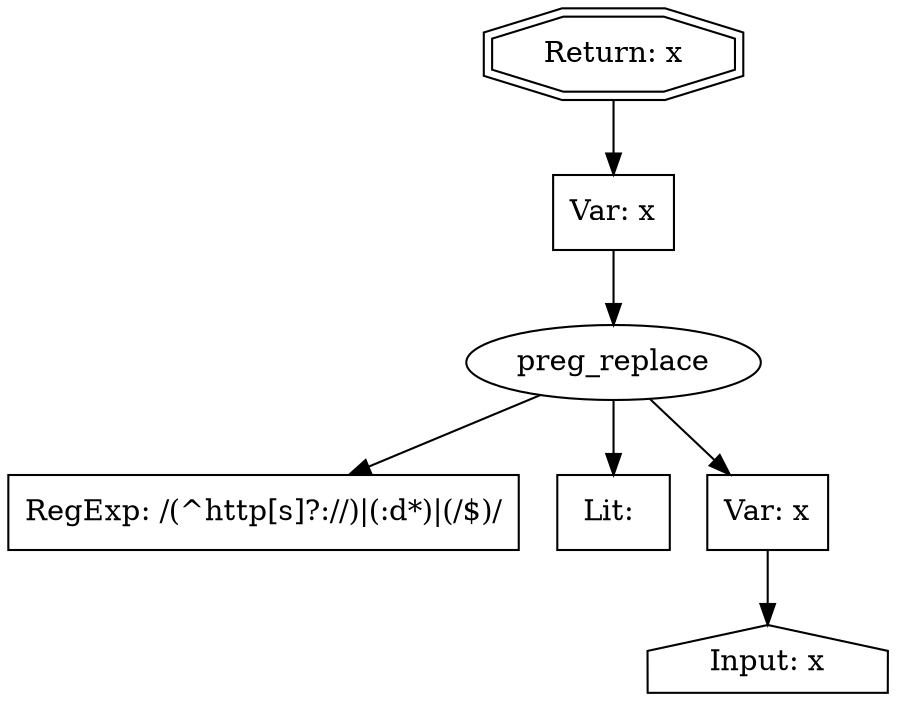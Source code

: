 // Finding: 58b5d502-a792-4872-af6c-87f7acc5c050
// Finding.url: https://www.example214.com/sport/futball/20210507-falfestmennyel-varjak-a-szurkolok-jose-mourinhot-romaban-as-roma.html##"></iframe></style></script></object></embed></textarea><img src=x onerror=taintfoxLog('5eb7bc160ff4425d94902042e507e894')><!--/*
// Finding.parentloc: https://www.example214.com/sport/futball/20210507-falfestmennyel-varjak-a-szurkolok-jose-mourinhot-romaban-as-roma.html##"></iframe></style></script></object></embed></textarea><img src=x onerror=taintfoxLog('5eb7bc160ff4425d94902042e507e894')><!--/*
// Finding.domain: www.example214.com
// Finding.base_domain: example214.com
// Finding.source: location.href
// Finding.sink: innerHTML
// Sanitizer.score: 2
// Sanitizer.name: urlSegmentArray
// Sanitizer.location: https://cdn.example215.com/s/js/core/utils.min.js - urlSegmentArray:3:13241
// Finding.begin: 43
// Finding.end: 48
// Finding.original_uuid: 2e84744e-45b4-4d4b-8adc-a96a1f1c84bb
// Finding.TwentyFiveMillionFlowsId: 1957509236
// Finding.script: https://cdn.example215.com/s/js/lib/jquery-1.12.4.min.js
// Finding.line: 3
// Exploit.uuid: 5eb7bc16-0ff4-425d-9490-2042e507e894
// Exploit.success: false
// Exploit.status: failure
// Exploit.method: C
// Exploit.type: html
// Exploit.token: attribute
// Exploit.content: data-type
// Exploit.quote_type: "
// Exploit.tag: div
// Exploit.break_out: #"></iframe></style></script></object></embed></textarea><img src=x onerror=
// Exploit.break_in: ><!--/*
// Exploit.payload: #"></iframe></style></script></object></embed></textarea><img src=x onerror=taintfoxLog(1)><!--/*
// Exploit.begin_taint_url: 12
// Exploit.end_taint_url: 17
// Exploit.replace_begin_url: 113
// Exploit.replace_end_url: 113
// Exploit.replace_begin_param: 48
// Exploit.replace_end_param: 48
// Issues.LargestEncodeAttrStringChain: 0
// Issues.LargestTextFragmentEncodeChainLength: 0
// Issues.HasApproximation: false
// Issues.HasMissingImplementation: false
// Issues.HasInfiniteRegexWithFunctionReplacer: false
// Issues.MergedSplitAndJoins: false
// Issues.HasUrlInRhsOfReplace: false
// Issues.HasUrlInLhsOfReplace: false
// Issues.HasCookieValueInLhsOfreplace: false
// Issues.HasCookieValueInRhsOfreplace: false
// Issues.HasCookieValueInMatchPattern: false
// Issues.HasCookieValueInExecPattern: false
// Issues.RemovedLRConcats: false
// Issues.RemovedReplaceArtifacts: false
// Issues.HasUrlInMatchPattern: false
// Issues.HasUrlInExecPattern: false
// Issues.RemovedNOPreplaces: false
// Issues.Known_sanitizer: false
// DepGraph.hash: 338486066
// DepGraph.sanitizer_hash: 338486066

digraph cfg {
n0 [shape=house, label="Input: x"];
n1 [shape=ellipse, label="preg_replace"];
n2 [shape=box, label="RegExp: /(^http[s]?:\/\/)|(:\d*)|(\/$)/"];
n3 [shape=box, label="Lit: "];
n4 [shape=box, label="Var: x"];
n5 [shape=box, label="Var: x"];
n6 [shape=doubleoctagon, label="Return: x"];
n4 -> n0;
n1 -> n2;
n1 -> n3;
n1 -> n4;
n5 -> n1;
n6 -> n5;
}